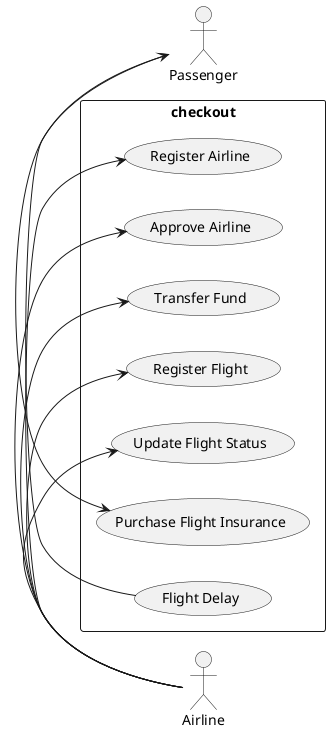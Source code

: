 @startuml
left to right direction
skinparam packageStyle rectangle
actor Airline
actor Passenger
rectangle checkout {
  Airline -> (Register Airline)
  Airline -> (Approve Airline)
  Airline -> (Transfer Fund)
  Airline -> (Register Flight)
  Airline -> (Update Flight Status)
  Passenger -> (Purchase Flight Insurance)
  Passenger <- (Flight Delay)
}
@enduml